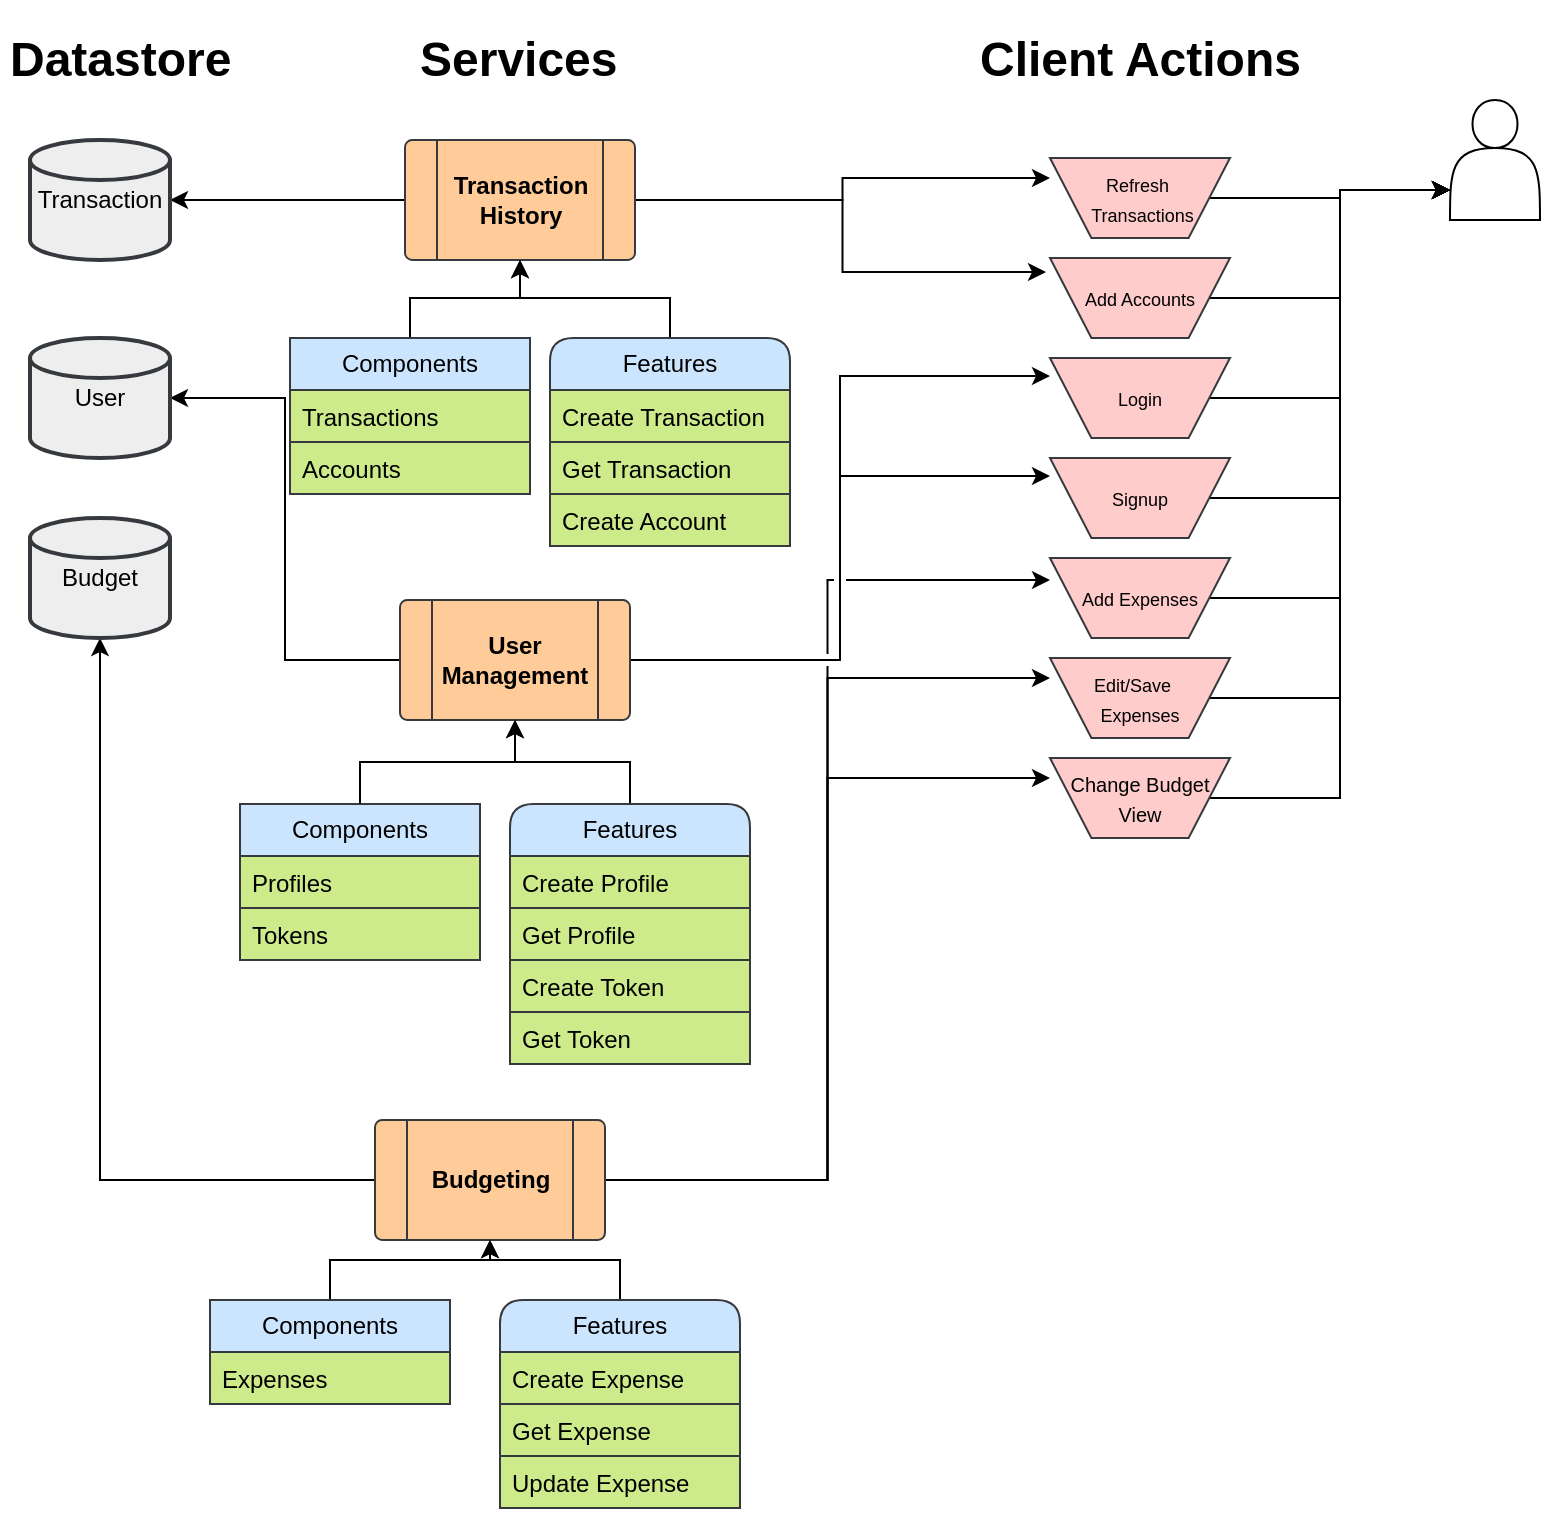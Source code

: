 <mxfile version="21.7.5" type="device">
  <diagram name="Page-1" id="EBqSy2FxNwQh-ZfcQGXa">
    <mxGraphModel dx="864" dy="508" grid="1" gridSize="10" guides="1" tooltips="1" connect="1" arrows="1" fold="1" page="1" pageScale="1" pageWidth="850" pageHeight="1100" math="0" shadow="0">
      <root>
        <mxCell id="0" />
        <mxCell id="1" parent="0" />
        <mxCell id="qGZgHf13u7nG4rTvngTi-1" value="" style="shape=actor;whiteSpace=wrap;html=1;" vertex="1" parent="1">
          <mxGeometry x="780" y="160" width="45" height="60" as="geometry" />
        </mxCell>
        <mxCell id="qGZgHf13u7nG4rTvngTi-19" style="edgeStyle=orthogonalEdgeStyle;rounded=0;orthogonalLoop=1;jettySize=auto;html=1;entryX=0;entryY=0.75;entryDx=0;entryDy=0;" edge="1" parent="1" source="qGZgHf13u7nG4rTvngTi-3" target="qGZgHf13u7nG4rTvngTi-1">
          <mxGeometry relative="1" as="geometry" />
        </mxCell>
        <mxCell id="qGZgHf13u7nG4rTvngTi-3" value="&lt;font style=&quot;font-size: 9px;&quot;&gt;Refresh&amp;nbsp; &amp;nbsp;Transactions&lt;/font&gt;" style="verticalLabelPosition=middle;verticalAlign=middle;html=1;shape=trapezoid;perimeter=trapezoidPerimeter;whiteSpace=wrap;size=0.23;arcSize=10;flipV=1;labelPosition=center;align=center;fillColor=#ffcccc;strokeColor=#36393d;" vertex="1" parent="1">
          <mxGeometry x="580" y="189" width="90" height="40" as="geometry" />
        </mxCell>
        <mxCell id="qGZgHf13u7nG4rTvngTi-20" style="edgeStyle=orthogonalEdgeStyle;rounded=0;orthogonalLoop=1;jettySize=auto;html=1;entryX=0;entryY=0.75;entryDx=0;entryDy=0;" edge="1" parent="1" source="qGZgHf13u7nG4rTvngTi-9" target="qGZgHf13u7nG4rTvngTi-1">
          <mxGeometry relative="1" as="geometry" />
        </mxCell>
        <mxCell id="qGZgHf13u7nG4rTvngTi-9" value="&lt;font style=&quot;font-size: 9px;&quot;&gt;Add Accounts&lt;/font&gt;" style="verticalLabelPosition=middle;verticalAlign=middle;html=1;shape=trapezoid;perimeter=trapezoidPerimeter;whiteSpace=wrap;size=0.23;arcSize=10;flipV=1;labelPosition=center;align=center;fillColor=#ffcccc;strokeColor=#36393d;" vertex="1" parent="1">
          <mxGeometry x="580" y="239" width="90" height="40" as="geometry" />
        </mxCell>
        <mxCell id="qGZgHf13u7nG4rTvngTi-18" style="edgeStyle=orthogonalEdgeStyle;rounded=0;orthogonalLoop=1;jettySize=auto;html=1;entryX=0;entryY=0.75;entryDx=0;entryDy=0;" edge="1" parent="1" source="qGZgHf13u7nG4rTvngTi-10" target="qGZgHf13u7nG4rTvngTi-1">
          <mxGeometry relative="1" as="geometry" />
        </mxCell>
        <mxCell id="qGZgHf13u7nG4rTvngTi-10" value="&lt;font style=&quot;font-size: 9px;&quot;&gt;Login&lt;/font&gt;" style="verticalLabelPosition=middle;verticalAlign=middle;html=1;shape=trapezoid;perimeter=trapezoidPerimeter;whiteSpace=wrap;size=0.23;arcSize=10;flipV=1;labelPosition=center;align=center;fillColor=#ffcccc;strokeColor=#36393d;" vertex="1" parent="1">
          <mxGeometry x="580" y="289" width="90" height="40" as="geometry" />
        </mxCell>
        <mxCell id="qGZgHf13u7nG4rTvngTi-22" style="edgeStyle=orthogonalEdgeStyle;rounded=0;orthogonalLoop=1;jettySize=auto;html=1;entryX=0;entryY=0.75;entryDx=0;entryDy=0;" edge="1" parent="1" source="qGZgHf13u7nG4rTvngTi-11" target="qGZgHf13u7nG4rTvngTi-1">
          <mxGeometry relative="1" as="geometry" />
        </mxCell>
        <mxCell id="qGZgHf13u7nG4rTvngTi-11" value="&lt;font style=&quot;font-size: 9px;&quot;&gt;Signup&lt;/font&gt;" style="verticalLabelPosition=middle;verticalAlign=middle;html=1;shape=trapezoid;perimeter=trapezoidPerimeter;whiteSpace=wrap;size=0.23;arcSize=10;flipV=1;labelPosition=center;align=center;fillColor=#ffcccc;strokeColor=#36393d;" vertex="1" parent="1">
          <mxGeometry x="580" y="339" width="90" height="40" as="geometry" />
        </mxCell>
        <mxCell id="qGZgHf13u7nG4rTvngTi-21" style="edgeStyle=orthogonalEdgeStyle;rounded=0;orthogonalLoop=1;jettySize=auto;html=1;entryX=0;entryY=0.75;entryDx=0;entryDy=0;" edge="1" parent="1" source="qGZgHf13u7nG4rTvngTi-12" target="qGZgHf13u7nG4rTvngTi-1">
          <mxGeometry relative="1" as="geometry" />
        </mxCell>
        <mxCell id="qGZgHf13u7nG4rTvngTi-12" value="&lt;font style=&quot;font-size: 9px;&quot;&gt;Add Expenses&lt;/font&gt;" style="verticalLabelPosition=middle;verticalAlign=middle;html=1;shape=trapezoid;perimeter=trapezoidPerimeter;whiteSpace=wrap;size=0.23;arcSize=10;flipV=1;labelPosition=center;align=center;fillColor=#ffcccc;strokeColor=#36393d;" vertex="1" parent="1">
          <mxGeometry x="580" y="389" width="90" height="40" as="geometry" />
        </mxCell>
        <mxCell id="qGZgHf13u7nG4rTvngTi-23" style="edgeStyle=orthogonalEdgeStyle;rounded=0;orthogonalLoop=1;jettySize=auto;html=1;entryX=0;entryY=0.75;entryDx=0;entryDy=0;" edge="1" parent="1" source="qGZgHf13u7nG4rTvngTi-13" target="qGZgHf13u7nG4rTvngTi-1">
          <mxGeometry relative="1" as="geometry" />
        </mxCell>
        <mxCell id="qGZgHf13u7nG4rTvngTi-13" value="&lt;font style=&quot;font-size: 9px;&quot;&gt;Edit/Save&amp;nbsp; &amp;nbsp; Expenses&lt;/font&gt;" style="verticalLabelPosition=middle;verticalAlign=middle;html=1;shape=trapezoid;perimeter=trapezoidPerimeter;whiteSpace=wrap;size=0.23;arcSize=10;flipV=1;labelPosition=center;align=center;fillColor=#ffcccc;strokeColor=#36393d;" vertex="1" parent="1">
          <mxGeometry x="580" y="439" width="90" height="40" as="geometry" />
        </mxCell>
        <mxCell id="qGZgHf13u7nG4rTvngTi-25" style="edgeStyle=orthogonalEdgeStyle;rounded=0;orthogonalLoop=1;jettySize=auto;html=1;entryX=0;entryY=0.75;entryDx=0;entryDy=0;" edge="1" parent="1" source="qGZgHf13u7nG4rTvngTi-24" target="qGZgHf13u7nG4rTvngTi-1">
          <mxGeometry relative="1" as="geometry" />
        </mxCell>
        <mxCell id="qGZgHf13u7nG4rTvngTi-24" value="&lt;font size=&quot;1&quot;&gt;Change Budget View&lt;/font&gt;" style="verticalLabelPosition=middle;verticalAlign=middle;html=1;shape=trapezoid;perimeter=trapezoidPerimeter;whiteSpace=wrap;size=0.23;arcSize=10;flipV=1;labelPosition=center;align=center;fillColor=#ffcccc;strokeColor=#36393d;" vertex="1" parent="1">
          <mxGeometry x="580" y="489" width="90" height="40" as="geometry" />
        </mxCell>
        <mxCell id="qGZgHf13u7nG4rTvngTi-26" value="&lt;h1&gt;Client Actions&lt;/h1&gt;" style="text;html=1;strokeColor=none;fillColor=none;spacing=5;spacingTop=-20;whiteSpace=wrap;overflow=hidden;rounded=0;" vertex="1" parent="1">
          <mxGeometry x="540" y="120" width="170" height="40" as="geometry" />
        </mxCell>
        <mxCell id="qGZgHf13u7nG4rTvngTi-27" value="&lt;h1&gt;Services&lt;/h1&gt;" style="text;html=1;strokeColor=none;fillColor=none;spacing=5;spacingTop=-20;whiteSpace=wrap;overflow=hidden;rounded=0;" vertex="1" parent="1">
          <mxGeometry x="260" y="120" width="110" height="40" as="geometry" />
        </mxCell>
        <mxCell id="qGZgHf13u7nG4rTvngTi-51" style="edgeStyle=orthogonalEdgeStyle;rounded=0;orthogonalLoop=1;jettySize=auto;html=1;entryX=0;entryY=0.775;entryDx=0;entryDy=0;entryPerimeter=0;jumpStyle=line;jumpSize=12;" edge="1" parent="1" source="qGZgHf13u7nG4rTvngTi-47" target="qGZgHf13u7nG4rTvngTi-10">
          <mxGeometry relative="1" as="geometry" />
        </mxCell>
        <mxCell id="qGZgHf13u7nG4rTvngTi-52" style="edgeStyle=orthogonalEdgeStyle;rounded=0;orthogonalLoop=1;jettySize=auto;html=1;entryX=0;entryY=0.775;entryDx=0;entryDy=0;entryPerimeter=0;jumpStyle=line;jumpSize=12;" edge="1" parent="1" source="qGZgHf13u7nG4rTvngTi-47" target="qGZgHf13u7nG4rTvngTi-11">
          <mxGeometry relative="1" as="geometry" />
        </mxCell>
        <mxCell id="qGZgHf13u7nG4rTvngTi-66" style="edgeStyle=orthogonalEdgeStyle;rounded=0;orthogonalLoop=1;jettySize=auto;html=1;entryX=1;entryY=0.5;entryDx=0;entryDy=0;entryPerimeter=0;" edge="1" parent="1" source="qGZgHf13u7nG4rTvngTi-47" target="qGZgHf13u7nG4rTvngTi-63">
          <mxGeometry relative="1" as="geometry" />
        </mxCell>
        <mxCell id="qGZgHf13u7nG4rTvngTi-47" value="&lt;font style=&quot;font-size: 12px;&quot;&gt;User Management&lt;/font&gt;" style="verticalLabelPosition=middle;verticalAlign=middle;html=1;shape=process;whiteSpace=wrap;rounded=1;size=0.14;arcSize=6;fontStyle=1;horizontal=1;labelPosition=center;align=center;fillColor=#ffcc99;strokeColor=#36393d;" vertex="1" parent="1">
          <mxGeometry x="255" y="410" width="115" height="60" as="geometry" />
        </mxCell>
        <mxCell id="qGZgHf13u7nG4rTvngTi-58" style="edgeStyle=orthogonalEdgeStyle;rounded=0;orthogonalLoop=1;jettySize=auto;html=1;entryX=0;entryY=0.75;entryDx=0;entryDy=0;entryPerimeter=0;jumpStyle=line;jumpSize=12;" edge="1" parent="1" source="qGZgHf13u7nG4rTvngTi-48" target="qGZgHf13u7nG4rTvngTi-3">
          <mxGeometry relative="1" as="geometry" />
        </mxCell>
        <mxCell id="qGZgHf13u7nG4rTvngTi-59" style="edgeStyle=orthogonalEdgeStyle;rounded=0;orthogonalLoop=1;jettySize=auto;html=1;entryX=-0.022;entryY=0.825;entryDx=0;entryDy=0;entryPerimeter=0;" edge="1" parent="1" source="qGZgHf13u7nG4rTvngTi-48" target="qGZgHf13u7nG4rTvngTi-9">
          <mxGeometry relative="1" as="geometry" />
        </mxCell>
        <mxCell id="qGZgHf13u7nG4rTvngTi-67" style="edgeStyle=orthogonalEdgeStyle;rounded=0;orthogonalLoop=1;jettySize=auto;html=1;" edge="1" parent="1" source="qGZgHf13u7nG4rTvngTi-48" target="qGZgHf13u7nG4rTvngTi-62">
          <mxGeometry relative="1" as="geometry" />
        </mxCell>
        <mxCell id="qGZgHf13u7nG4rTvngTi-48" value="&lt;font style=&quot;font-size: 12px;&quot;&gt;Transaction History&lt;/font&gt;" style="verticalLabelPosition=middle;verticalAlign=middle;html=1;shape=process;whiteSpace=wrap;rounded=1;size=0.14;arcSize=6;fontStyle=1;horizontal=1;labelPosition=center;align=center;fillColor=#ffcc99;strokeColor=#36393d;" vertex="1" parent="1">
          <mxGeometry x="257.5" y="180" width="115" height="60" as="geometry" />
        </mxCell>
        <mxCell id="qGZgHf13u7nG4rTvngTi-56" style="edgeStyle=orthogonalEdgeStyle;rounded=0;orthogonalLoop=1;jettySize=auto;html=1;entryX=0;entryY=0.75;entryDx=0;entryDy=0;entryPerimeter=0;jumpStyle=line;jumpSize=12;" edge="1" parent="1" source="qGZgHf13u7nG4rTvngTi-49" target="qGZgHf13u7nG4rTvngTi-13">
          <mxGeometry relative="1" as="geometry" />
        </mxCell>
        <mxCell id="qGZgHf13u7nG4rTvngTi-60" style="edgeStyle=orthogonalEdgeStyle;rounded=0;orthogonalLoop=1;jettySize=auto;html=1;entryX=0;entryY=0.75;entryDx=0;entryDy=0;entryPerimeter=0;" edge="1" parent="1" source="qGZgHf13u7nG4rTvngTi-49" target="qGZgHf13u7nG4rTvngTi-24">
          <mxGeometry relative="1" as="geometry" />
        </mxCell>
        <mxCell id="qGZgHf13u7nG4rTvngTi-65" style="edgeStyle=orthogonalEdgeStyle;rounded=0;orthogonalLoop=1;jettySize=auto;html=1;" edge="1" parent="1" source="qGZgHf13u7nG4rTvngTi-49" target="qGZgHf13u7nG4rTvngTi-64">
          <mxGeometry relative="1" as="geometry" />
        </mxCell>
        <mxCell id="qGZgHf13u7nG4rTvngTi-108" style="edgeStyle=orthogonalEdgeStyle;rounded=0;orthogonalLoop=1;jettySize=auto;html=1;entryX=0;entryY=0.725;entryDx=0;entryDy=0;entryPerimeter=0;jumpStyle=gap;jumpSize=6;" edge="1" parent="1" source="qGZgHf13u7nG4rTvngTi-49" target="qGZgHf13u7nG4rTvngTi-12">
          <mxGeometry relative="1" as="geometry" />
        </mxCell>
        <mxCell id="qGZgHf13u7nG4rTvngTi-49" value="&lt;font style=&quot;font-size: 12px;&quot;&gt;Budgeting&lt;/font&gt;" style="verticalLabelPosition=middle;verticalAlign=middle;html=1;shape=process;whiteSpace=wrap;rounded=1;size=0.14;arcSize=6;fontStyle=1;horizontal=1;labelPosition=center;align=center;fillColor=#ffcc99;strokeColor=#36393d;" vertex="1" parent="1">
          <mxGeometry x="242.5" y="670" width="115" height="60" as="geometry" />
        </mxCell>
        <UserObject label="Transaction" tooltip="SQL - Postgresql" id="qGZgHf13u7nG4rTvngTi-62">
          <mxCell style="strokeWidth=2;html=1;shape=mxgraph.flowchart.database;whiteSpace=wrap;fillColor=#eeeeee;strokeColor=#36393d;" vertex="1" parent="1">
            <mxGeometry x="70" y="180" width="70" height="60" as="geometry" />
          </mxCell>
        </UserObject>
        <UserObject label="User" tooltip="SQL - Postgresql" id="qGZgHf13u7nG4rTvngTi-63">
          <mxCell style="strokeWidth=2;html=1;shape=mxgraph.flowchart.database;whiteSpace=wrap;fillColor=#eeeeee;strokeColor=#36393d;" vertex="1" parent="1">
            <mxGeometry x="70" y="279" width="70" height="60" as="geometry" />
          </mxCell>
        </UserObject>
        <UserObject label="Budget" tooltip="SQL - Postgresql" id="qGZgHf13u7nG4rTvngTi-64">
          <mxCell style="strokeWidth=2;html=1;shape=mxgraph.flowchart.database;whiteSpace=wrap;fillColor=#eeeeee;strokeColor=#36393d;" vertex="1" parent="1">
            <mxGeometry x="70" y="369" width="70" height="60" as="geometry" />
          </mxCell>
        </UserObject>
        <mxCell id="qGZgHf13u7nG4rTvngTi-68" value="&lt;h1&gt;Datastore&lt;/h1&gt;" style="text;html=1;strokeColor=none;fillColor=none;spacing=5;spacingTop=-20;whiteSpace=wrap;overflow=hidden;rounded=0;" vertex="1" parent="1">
          <mxGeometry x="55" y="120" width="120" height="40" as="geometry" />
        </mxCell>
        <mxCell id="qGZgHf13u7nG4rTvngTi-83" style="edgeStyle=orthogonalEdgeStyle;rounded=0;orthogonalLoop=1;jettySize=auto;html=1;entryX=0.5;entryY=1;entryDx=0;entryDy=0;" edge="1" parent="1" source="qGZgHf13u7nG4rTvngTi-79" target="qGZgHf13u7nG4rTvngTi-49">
          <mxGeometry relative="1" as="geometry" />
        </mxCell>
        <mxCell id="qGZgHf13u7nG4rTvngTi-79" value="Components" style="swimlane;fontStyle=0;childLayout=stackLayout;horizontal=1;startSize=26;fillColor=#cce5ff;horizontalStack=0;resizeParent=1;resizeParentMax=0;resizeLast=0;collapsible=1;marginBottom=0;whiteSpace=wrap;html=1;strokeColor=#36393d;" vertex="1" parent="1">
          <mxGeometry x="160" y="760" width="120" height="52" as="geometry">
            <mxRectangle x="260" y="480" width="110" height="30" as="alternateBounds" />
          </mxGeometry>
        </mxCell>
        <mxCell id="qGZgHf13u7nG4rTvngTi-80" value="Expenses" style="text;strokeColor=#36393d;fillColor=#cdeb8b;align=left;verticalAlign=top;spacingLeft=4;spacingRight=4;overflow=hidden;rotatable=0;points=[[0,0.5],[1,0.5]];portConstraint=eastwest;whiteSpace=wrap;html=1;" vertex="1" parent="qGZgHf13u7nG4rTvngTi-79">
          <mxGeometry y="26" width="120" height="26" as="geometry" />
        </mxCell>
        <mxCell id="qGZgHf13u7nG4rTvngTi-90" style="edgeStyle=orthogonalEdgeStyle;rounded=0;orthogonalLoop=1;jettySize=auto;html=1;entryX=0.5;entryY=1;entryDx=0;entryDy=0;" edge="1" parent="1" source="qGZgHf13u7nG4rTvngTi-87" target="qGZgHf13u7nG4rTvngTi-47">
          <mxGeometry relative="1" as="geometry" />
        </mxCell>
        <mxCell id="qGZgHf13u7nG4rTvngTi-87" value="Components" style="swimlane;fontStyle=0;childLayout=stackLayout;horizontal=1;startSize=26;fillColor=#cce5ff;horizontalStack=0;resizeParent=1;resizeParentMax=0;resizeLast=0;collapsible=1;marginBottom=0;whiteSpace=wrap;html=1;strokeColor=#36393d;" vertex="1" parent="1">
          <mxGeometry x="175" y="512" width="120" height="78" as="geometry">
            <mxRectangle x="260" y="480" width="110" height="30" as="alternateBounds" />
          </mxGeometry>
        </mxCell>
        <mxCell id="qGZgHf13u7nG4rTvngTi-88" value="Profiles" style="text;strokeColor=#36393d;fillColor=#cdeb8b;align=left;verticalAlign=top;spacingLeft=4;spacingRight=4;overflow=hidden;rotatable=0;points=[[0,0.5],[1,0.5]];portConstraint=eastwest;whiteSpace=wrap;html=1;" vertex="1" parent="qGZgHf13u7nG4rTvngTi-87">
          <mxGeometry y="26" width="120" height="26" as="geometry" />
        </mxCell>
        <mxCell id="qGZgHf13u7nG4rTvngTi-89" value="Tokens" style="text;strokeColor=#36393d;fillColor=#cdeb8b;align=left;verticalAlign=top;spacingLeft=4;spacingRight=4;overflow=hidden;rotatable=0;points=[[0,0.5],[1,0.5]];portConstraint=eastwest;whiteSpace=wrap;html=1;" vertex="1" parent="qGZgHf13u7nG4rTvngTi-87">
          <mxGeometry y="52" width="120" height="26" as="geometry" />
        </mxCell>
        <mxCell id="qGZgHf13u7nG4rTvngTi-95" style="edgeStyle=orthogonalEdgeStyle;rounded=0;orthogonalLoop=1;jettySize=auto;html=1;entryX=0.5;entryY=1;entryDx=0;entryDy=0;" edge="1" parent="1" source="qGZgHf13u7nG4rTvngTi-91" target="qGZgHf13u7nG4rTvngTi-48">
          <mxGeometry relative="1" as="geometry" />
        </mxCell>
        <mxCell id="qGZgHf13u7nG4rTvngTi-91" value="Components" style="swimlane;fontStyle=0;childLayout=stackLayout;horizontal=1;startSize=26;horizontalStack=0;resizeParent=1;resizeParentMax=0;resizeLast=0;collapsible=1;marginBottom=0;whiteSpace=wrap;html=1;fillColor=#cce5ff;strokeColor=#36393d;" vertex="1" parent="1">
          <mxGeometry x="200" y="279" width="120" height="78" as="geometry">
            <mxRectangle x="260" y="480" width="110" height="30" as="alternateBounds" />
          </mxGeometry>
        </mxCell>
        <mxCell id="qGZgHf13u7nG4rTvngTi-92" value="Transactions" style="text;strokeColor=#36393d;fillColor=#cdeb8b;align=left;verticalAlign=top;spacingLeft=4;spacingRight=4;overflow=hidden;rotatable=0;points=[[0,0.5],[1,0.5]];portConstraint=eastwest;whiteSpace=wrap;html=1;" vertex="1" parent="qGZgHf13u7nG4rTvngTi-91">
          <mxGeometry y="26" width="120" height="26" as="geometry" />
        </mxCell>
        <mxCell id="qGZgHf13u7nG4rTvngTi-93" value="Accounts" style="text;strokeColor=#36393d;fillColor=#cdeb8b;align=left;verticalAlign=top;spacingLeft=4;spacingRight=4;overflow=hidden;rotatable=0;points=[[0,0.5],[1,0.5]];portConstraint=eastwest;whiteSpace=wrap;html=1;" vertex="1" parent="qGZgHf13u7nG4rTvngTi-91">
          <mxGeometry y="52" width="120" height="26" as="geometry" />
        </mxCell>
        <mxCell id="qGZgHf13u7nG4rTvngTi-99" style="edgeStyle=orthogonalEdgeStyle;rounded=0;orthogonalLoop=1;jettySize=auto;html=1;entryX=0.5;entryY=1;entryDx=0;entryDy=0;" edge="1" parent="1" source="qGZgHf13u7nG4rTvngTi-96" target="qGZgHf13u7nG4rTvngTi-48">
          <mxGeometry relative="1" as="geometry" />
        </mxCell>
        <UserObject label="Features" tooltip="Protocol&#xa;- HTTP&#xa;Design Pattern&#xa;- REST API" id="qGZgHf13u7nG4rTvngTi-96">
          <mxCell style="swimlane;fontStyle=0;childLayout=stackLayout;horizontal=1;startSize=26;fillColor=#cce5ff;horizontalStack=0;resizeParent=1;resizeParentMax=0;resizeLast=0;collapsible=1;marginBottom=0;whiteSpace=wrap;html=1;rounded=1;strokeColor=#36393d;" vertex="1" parent="1">
            <mxGeometry x="330" y="279" width="120" height="104" as="geometry">
              <mxRectangle x="260" y="480" width="110" height="30" as="alternateBounds" />
            </mxGeometry>
          </mxCell>
        </UserObject>
        <mxCell id="qGZgHf13u7nG4rTvngTi-97" value="Create Transaction" style="text;strokeColor=#36393d;fillColor=#cdeb8b;align=left;verticalAlign=top;spacingLeft=4;spacingRight=4;overflow=hidden;rotatable=0;points=[[0,0.5],[1,0.5]];portConstraint=eastwest;whiteSpace=wrap;html=1;" vertex="1" parent="qGZgHf13u7nG4rTvngTi-96">
          <mxGeometry y="26" width="120" height="26" as="geometry" />
        </mxCell>
        <mxCell id="qGZgHf13u7nG4rTvngTi-98" value="Get Transaction" style="text;strokeColor=#36393d;fillColor=#cdeb8b;align=left;verticalAlign=top;spacingLeft=4;spacingRight=4;overflow=hidden;rotatable=0;points=[[0,0.5],[1,0.5]];portConstraint=eastwest;whiteSpace=wrap;html=1;" vertex="1" parent="qGZgHf13u7nG4rTvngTi-96">
          <mxGeometry y="52" width="120" height="26" as="geometry" />
        </mxCell>
        <mxCell id="qGZgHf13u7nG4rTvngTi-100" value="Create Account" style="text;strokeColor=#36393d;fillColor=#cdeb8b;align=left;verticalAlign=top;spacingLeft=4;spacingRight=4;overflow=hidden;rotatable=0;points=[[0,0.5],[1,0.5]];portConstraint=eastwest;whiteSpace=wrap;html=1;" vertex="1" parent="qGZgHf13u7nG4rTvngTi-96">
          <mxGeometry y="78" width="120" height="26" as="geometry" />
        </mxCell>
        <mxCell id="qGZgHf13u7nG4rTvngTi-106" style="edgeStyle=orthogonalEdgeStyle;rounded=0;orthogonalLoop=1;jettySize=auto;html=1;exitX=0.5;exitY=0;exitDx=0;exitDy=0;" edge="1" parent="1" source="qGZgHf13u7nG4rTvngTi-101" target="qGZgHf13u7nG4rTvngTi-47">
          <mxGeometry relative="1" as="geometry">
            <mxPoint x="335" y="517" as="targetPoint" />
            <mxPoint x="385" y="512" as="sourcePoint" />
          </mxGeometry>
        </mxCell>
        <UserObject label="Features" tooltip="Protocol&#xa;- HTTP&#xa;Design Pattern&#xa;- REST API" id="qGZgHf13u7nG4rTvngTi-101">
          <mxCell style="swimlane;fontStyle=0;childLayout=stackLayout;horizontal=1;startSize=26;fillColor=#cce5ff;horizontalStack=0;resizeParent=1;resizeParentMax=0;resizeLast=0;collapsible=1;marginBottom=0;whiteSpace=wrap;html=1;swimlaneLine=1;glass=0;rounded=1;strokeColor=#36393d;" vertex="1" parent="1">
            <mxGeometry x="310" y="512" width="120" height="130" as="geometry">
              <mxRectangle x="260" y="480" width="110" height="30" as="alternateBounds" />
            </mxGeometry>
          </mxCell>
        </UserObject>
        <mxCell id="qGZgHf13u7nG4rTvngTi-102" value="Create Profile" style="text;strokeColor=#36393d;fillColor=#cdeb8b;align=left;verticalAlign=top;spacingLeft=4;spacingRight=4;overflow=hidden;rotatable=0;points=[[0,0.5],[1,0.5]];portConstraint=eastwest;whiteSpace=wrap;html=1;rounded=0;glass=0;shadow=0;" vertex="1" parent="qGZgHf13u7nG4rTvngTi-101">
          <mxGeometry y="26" width="120" height="26" as="geometry" />
        </mxCell>
        <mxCell id="qGZgHf13u7nG4rTvngTi-103" value="Get Profile" style="text;strokeColor=#36393d;fillColor=#cdeb8b;align=left;verticalAlign=top;spacingLeft=4;spacingRight=4;overflow=hidden;rotatable=0;points=[[0,0.5],[1,0.5]];portConstraint=eastwest;whiteSpace=wrap;html=1;" vertex="1" parent="qGZgHf13u7nG4rTvngTi-101">
          <mxGeometry y="52" width="120" height="26" as="geometry" />
        </mxCell>
        <mxCell id="qGZgHf13u7nG4rTvngTi-104" value="Create Token" style="text;strokeColor=#36393d;fillColor=#cdeb8b;align=left;verticalAlign=top;spacingLeft=4;spacingRight=4;overflow=hidden;rotatable=0;points=[[0,0.5],[1,0.5]];portConstraint=eastwest;whiteSpace=wrap;html=1;" vertex="1" parent="qGZgHf13u7nG4rTvngTi-101">
          <mxGeometry y="78" width="120" height="26" as="geometry" />
        </mxCell>
        <mxCell id="qGZgHf13u7nG4rTvngTi-109" value="Get Token" style="text;strokeColor=#36393d;fillColor=#cdeb8b;align=left;verticalAlign=top;spacingLeft=4;spacingRight=4;overflow=hidden;rotatable=0;points=[[0,0.5],[1,0.5]];portConstraint=eastwest;whiteSpace=wrap;html=1;" vertex="1" parent="qGZgHf13u7nG4rTvngTi-101">
          <mxGeometry y="104" width="120" height="26" as="geometry" />
        </mxCell>
        <mxCell id="qGZgHf13u7nG4rTvngTi-115" style="edgeStyle=orthogonalEdgeStyle;rounded=0;orthogonalLoop=1;jettySize=auto;html=1;entryX=0.5;entryY=1;entryDx=0;entryDy=0;" edge="1" parent="1" source="qGZgHf13u7nG4rTvngTi-110" target="qGZgHf13u7nG4rTvngTi-49">
          <mxGeometry relative="1" as="geometry" />
        </mxCell>
        <UserObject label="Features" tooltip="Protocol&#xa;- HTTP&#xa;Design Pattern&#xa;- REST API" id="qGZgHf13u7nG4rTvngTi-110">
          <mxCell style="swimlane;fontStyle=0;childLayout=stackLayout;horizontal=1;startSize=26;fillColor=#cce5ff;horizontalStack=0;resizeParent=1;resizeParentMax=0;resizeLast=0;collapsible=1;marginBottom=0;whiteSpace=wrap;html=1;rounded=1;strokeColor=#36393d;" vertex="1" parent="1">
            <mxGeometry x="305" y="760" width="120" height="104" as="geometry">
              <mxRectangle x="320" y="750" width="110" height="30" as="alternateBounds" />
            </mxGeometry>
          </mxCell>
        </UserObject>
        <mxCell id="qGZgHf13u7nG4rTvngTi-111" value="Create Expense" style="text;strokeColor=#36393d;fillColor=#cdeb8b;align=left;verticalAlign=top;spacingLeft=4;spacingRight=4;overflow=hidden;rotatable=0;points=[[0,0.5],[1,0.5]];portConstraint=eastwest;whiteSpace=wrap;html=1;" vertex="1" parent="qGZgHf13u7nG4rTvngTi-110">
          <mxGeometry y="26" width="120" height="26" as="geometry" />
        </mxCell>
        <mxCell id="qGZgHf13u7nG4rTvngTi-112" value="Get Expense" style="text;strokeColor=#36393d;fillColor=#cdeb8b;align=left;verticalAlign=top;spacingLeft=4;spacingRight=4;overflow=hidden;rotatable=0;points=[[0,0.5],[1,0.5]];portConstraint=eastwest;whiteSpace=wrap;html=1;" vertex="1" parent="qGZgHf13u7nG4rTvngTi-110">
          <mxGeometry y="52" width="120" height="26" as="geometry" />
        </mxCell>
        <mxCell id="qGZgHf13u7nG4rTvngTi-116" value="Update Expense" style="text;strokeColor=#36393d;fillColor=#cdeb8b;align=left;verticalAlign=top;spacingLeft=4;spacingRight=4;overflow=hidden;rotatable=0;points=[[0,0.5],[1,0.5]];portConstraint=eastwest;whiteSpace=wrap;html=1;" vertex="1" parent="qGZgHf13u7nG4rTvngTi-110">
          <mxGeometry y="78" width="120" height="26" as="geometry" />
        </mxCell>
      </root>
    </mxGraphModel>
  </diagram>
</mxfile>
